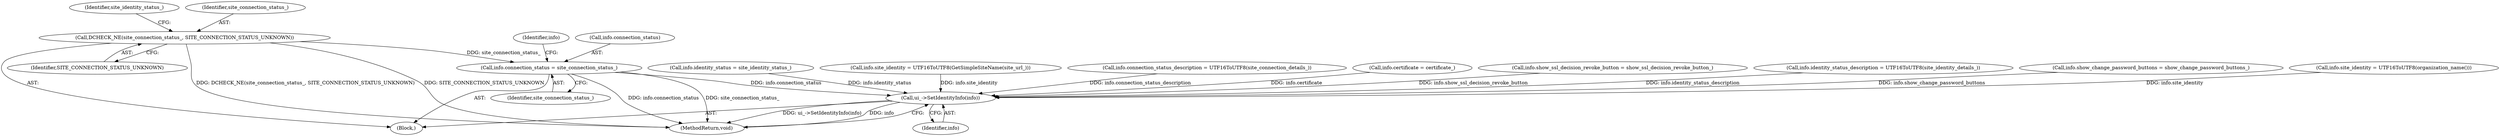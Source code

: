 digraph "0_Chrome_7cde8513c12a6e8ec5d1d1eb1cfd078d9adad3ef_3@API" {
"1000127" [label="(Call,info.connection_status = site_connection_status_)"];
"1000105" [label="(Call,DCHECK_NE(site_connection_status_, SITE_CONNECTION_STATUS_UNKNOWN))"];
"1000164" [label="(Call,ui_->SetIdentityInfo(info))"];
"1000127" [label="(Call,info.connection_status = site_connection_status_)"];
"1000105" [label="(Call,DCHECK_NE(site_connection_status_, SITE_CONNECTION_STATUS_UNKNOWN))"];
"1000159" [label="(Call,info.show_change_password_buttons = show_change_password_buttons_)"];
"1000113" [label="(Call,info.site_identity = UTF16ToUTF8(organization_name()))"];
"1000101" [label="(Block,)"];
"1000131" [label="(Identifier,site_connection_status_)"];
"1000111" [label="(Identifier,site_identity_status_)"];
"1000138" [label="(Call,info.identity_status = site_identity_status_)"];
"1000120" [label="(Call,info.site_identity = UTF16ToUTF8(GetSimpleSiteName(site_url_)))"];
"1000164" [label="(Call,ui_->SetIdentityInfo(info))"];
"1000132" [label="(Call,info.connection_status_description = UTF16ToUTF8(site_connection_details_))"];
"1000149" [label="(Call,info.certificate = certificate_)"];
"1000106" [label="(Identifier,site_connection_status_)"];
"1000107" [label="(Identifier,SITE_CONNECTION_STATUS_UNKNOWN)"];
"1000165" [label="(Identifier,info)"];
"1000128" [label="(Call,info.connection_status)"];
"1000154" [label="(Call,info.show_ssl_decision_revoke_button = show_ssl_decision_revoke_button_)"];
"1000143" [label="(Call,info.identity_status_description = UTF16ToUTF8(site_identity_details_))"];
"1000166" [label="(MethodReturn,void)"];
"1000134" [label="(Identifier,info)"];
"1000127" -> "1000101"  [label="AST: "];
"1000127" -> "1000131"  [label="CFG: "];
"1000128" -> "1000127"  [label="AST: "];
"1000131" -> "1000127"  [label="AST: "];
"1000134" -> "1000127"  [label="CFG: "];
"1000127" -> "1000166"  [label="DDG: info.connection_status"];
"1000127" -> "1000166"  [label="DDG: site_connection_status_"];
"1000105" -> "1000127"  [label="DDG: site_connection_status_"];
"1000127" -> "1000164"  [label="DDG: info.connection_status"];
"1000105" -> "1000101"  [label="AST: "];
"1000105" -> "1000107"  [label="CFG: "];
"1000106" -> "1000105"  [label="AST: "];
"1000107" -> "1000105"  [label="AST: "];
"1000111" -> "1000105"  [label="CFG: "];
"1000105" -> "1000166"  [label="DDG: SITE_CONNECTION_STATUS_UNKNOWN"];
"1000105" -> "1000166"  [label="DDG: DCHECK_NE(site_connection_status_, SITE_CONNECTION_STATUS_UNKNOWN)"];
"1000164" -> "1000101"  [label="AST: "];
"1000164" -> "1000165"  [label="CFG: "];
"1000165" -> "1000164"  [label="AST: "];
"1000166" -> "1000164"  [label="CFG: "];
"1000164" -> "1000166"  [label="DDG: ui_->SetIdentityInfo(info)"];
"1000164" -> "1000166"  [label="DDG: info"];
"1000138" -> "1000164"  [label="DDG: info.identity_status"];
"1000120" -> "1000164"  [label="DDG: info.site_identity"];
"1000132" -> "1000164"  [label="DDG: info.connection_status_description"];
"1000149" -> "1000164"  [label="DDG: info.certificate"];
"1000113" -> "1000164"  [label="DDG: info.site_identity"];
"1000159" -> "1000164"  [label="DDG: info.show_change_password_buttons"];
"1000154" -> "1000164"  [label="DDG: info.show_ssl_decision_revoke_button"];
"1000143" -> "1000164"  [label="DDG: info.identity_status_description"];
}
